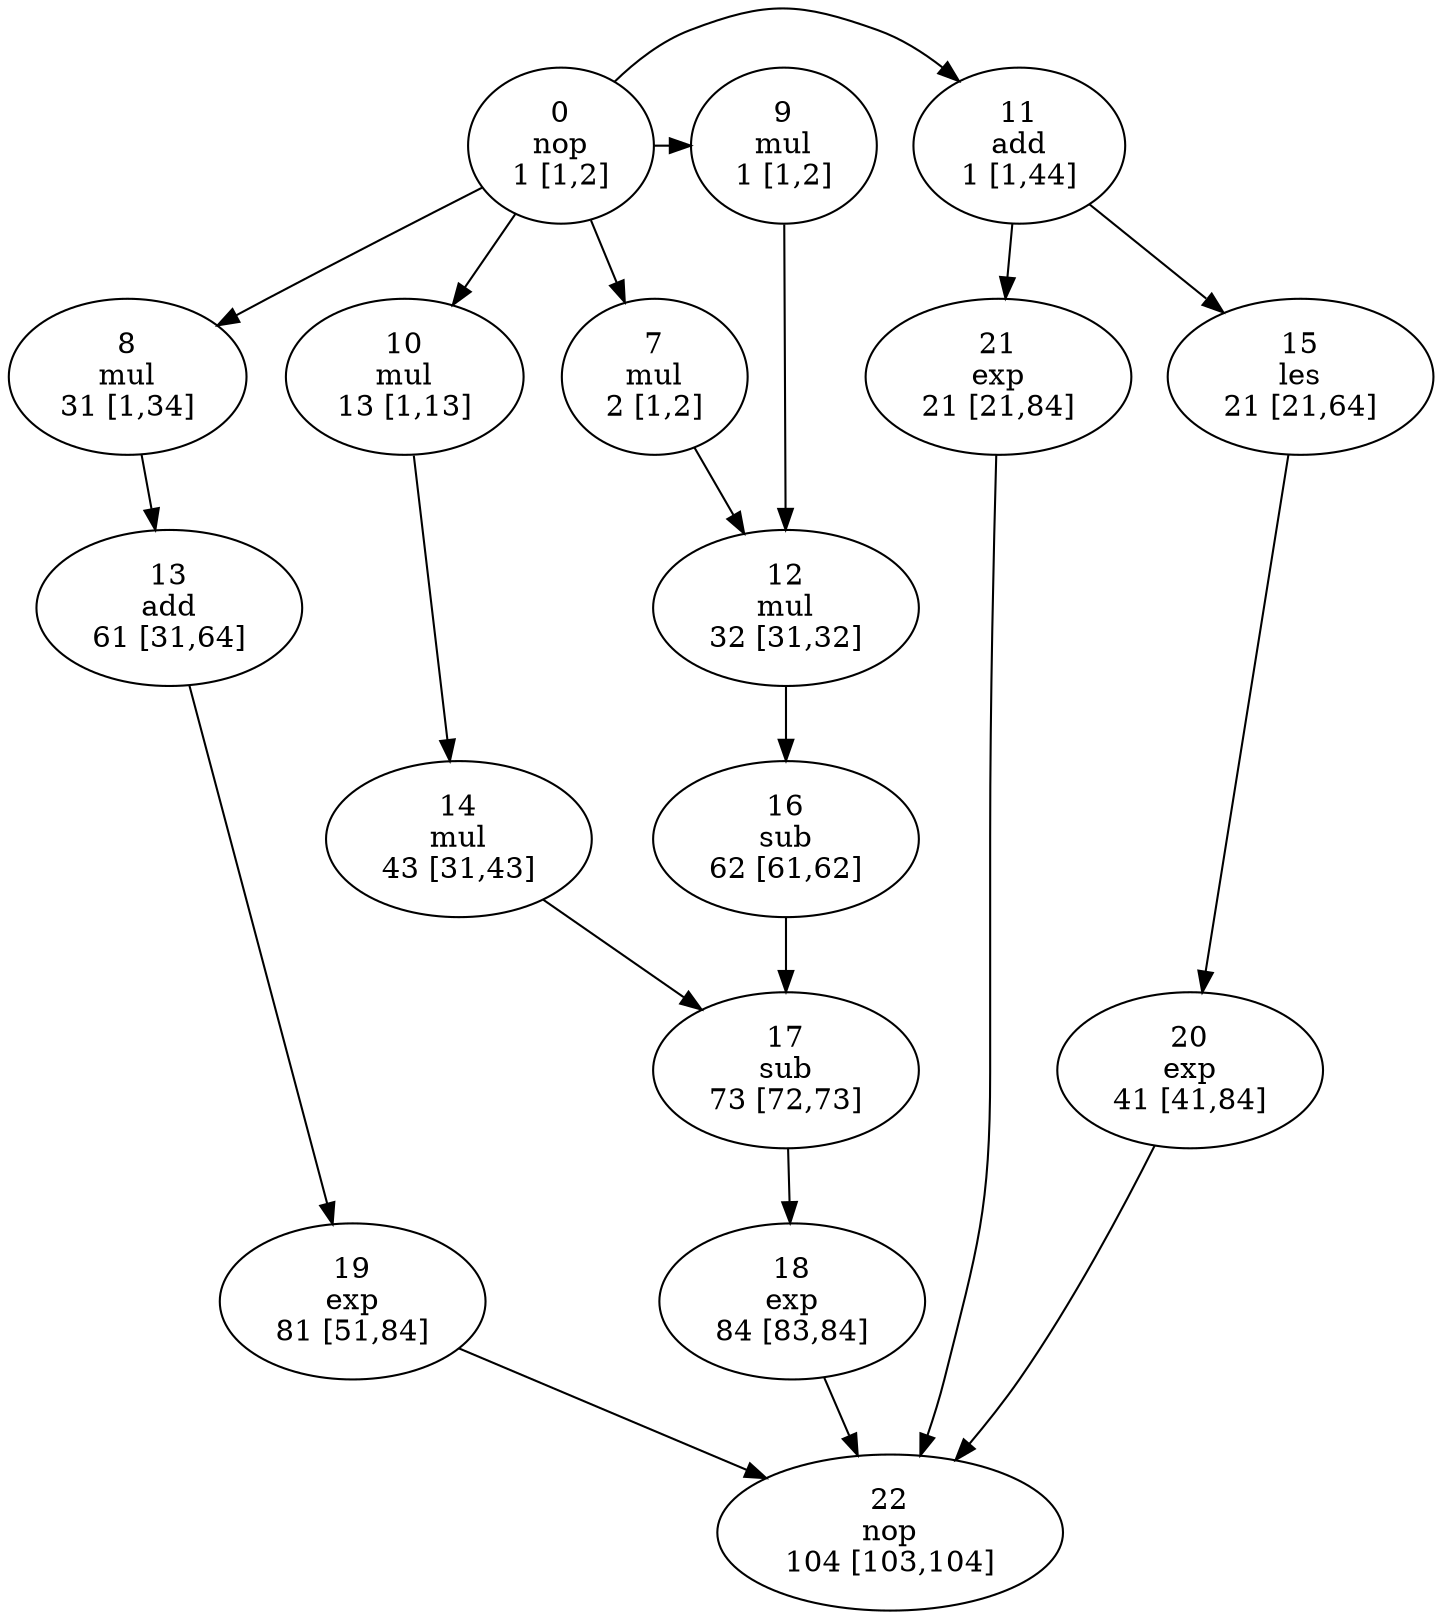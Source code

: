 strict digraph hal {
	node [fontcolor=black,
		style=empty
	];
	{
		graph [rank=same];
		12		 [area=17,
			delay=30,
			label="12\nmul\n32 [31,32]",
			scheduled=1,
			time_step=32,
			tl=32,
			ts=31];
	}
	{
		graph [rank=same];
		0		 [area=0,
			delay=0,
			label="0\nnop\n1 [1,2]",
			scheduled=1,
			time_step=1,
			tl=2,
			ts=1];
		9		 [area=17,
			delay=30,
			label="9\nmul\n1 [1,2]",
			scheduled=1,
			time_step=1,
			tl=2,
			ts=1];
		0 -> 9;
		11		 [area=2,
			delay=20,
			label="11\nadd\n1 [1,44]",
			scheduled=1,
			time_step=1,
			tl=44,
			ts=1];
		0 -> 11;
	}
	{
		graph [rank=same];
		7		 [area=17,
			delay=30,
			label="7\nmul\n2 [1,2]",
			scheduled=1,
			time_step=2,
			tl=2,
			ts=1];
	}
	{
		graph [rank=same];
		22		 [area=0,
			delay=0,
			label="22\nnop\n104 [103,104]",
			scheduled=1,
			time_step=104,
			tl=104,
			ts=103];
	}
	{
		graph [rank=same];
		20		 [area=2,
			delay=20,
			label="20\nexp\n41 [41,84]",
			scheduled=1,
			time_step=41,
			tl=84,
			ts=41];
	}
	{
		graph [rank=same];
		14		 [area=17,
			delay=30,
			label="14\nmul\n43 [31,43]",
			scheduled=1,
			time_step=43,
			tl=43,
			ts=31];
	}
	{
		graph [rank=same];
		10		 [area=17,
			delay=30,
			label="10\nmul\n13 [1,13]",
			scheduled=1,
			time_step=13,
			tl=13,
			ts=1];
	}
	{
		graph [rank=same];
		19		 [area=2,
			delay=20,
			label="19\nexp\n81 [51,84]",
			scheduled=1,
			time_step=81,
			tl=84,
			ts=51];
	}
	{
		graph [rank=same];
		18		 [area=2,
			delay=20,
			label="18\nexp\n84 [83,84]",
			scheduled=1,
			time_step=84,
			tl=84,
			ts=83];
	}
	{
		graph [rank=same];
		21		 [area=2,
			delay=20,
			label="21\nexp\n21 [21,84]",
			scheduled=1,
			time_step=21,
			tl=84,
			ts=21];
		15		 [area=1,
			delay=20,
			label="15\nles\n21 [21,64]",
			scheduled=1,
			time_step=21,
			tl=64,
			ts=21];
	}
	{
		graph [rank=same];
		17		 [area=2,
			delay=11,
			label="17\nsub\n73 [72,73]",
			scheduled=1,
			time_step=73,
			tl=73,
			ts=72];
	}
	{
		graph [rank=same];
		13		 [area=2,
			delay=20,
			label="13\nadd\n61 [31,64]",
			scheduled=1,
			time_step=61,
			tl=64,
			ts=31];
	}
	{
		graph [rank=same];
		16		 [area=2,
			delay=11,
			label="16\nsub\n62 [61,62]",
			scheduled=1,
			time_step=62,
			tl=62,
			ts=61];
	}
	{
		graph [rank=same];
		8		 [area=17,
			delay=30,
			label="8\nmul\n31 [1,34]",
			scheduled=1,
			time_step=31,
			tl=34,
			ts=1];
	}
	20 -> 22;
	21 -> 22;
	0 -> 7;
	0 -> 8;
	0 -> 10;
	7 -> 12	 [name=14];
	9 -> 12	 [name=16];
	8 -> 13	 [name=15];
	11 -> 21	 [name=19];
	11 -> 15	 [name=18];
	10 -> 14	 [name=17];
	13 -> 19	 [name=21];
	12 -> 16	 [name=20];
	15 -> 20	 [name=23];
	14 -> 17	 [name=22];
	17 -> 18	 [name=25];
	16 -> 17	 [name=24];
	19 -> 22;
	18 -> 22;
}
